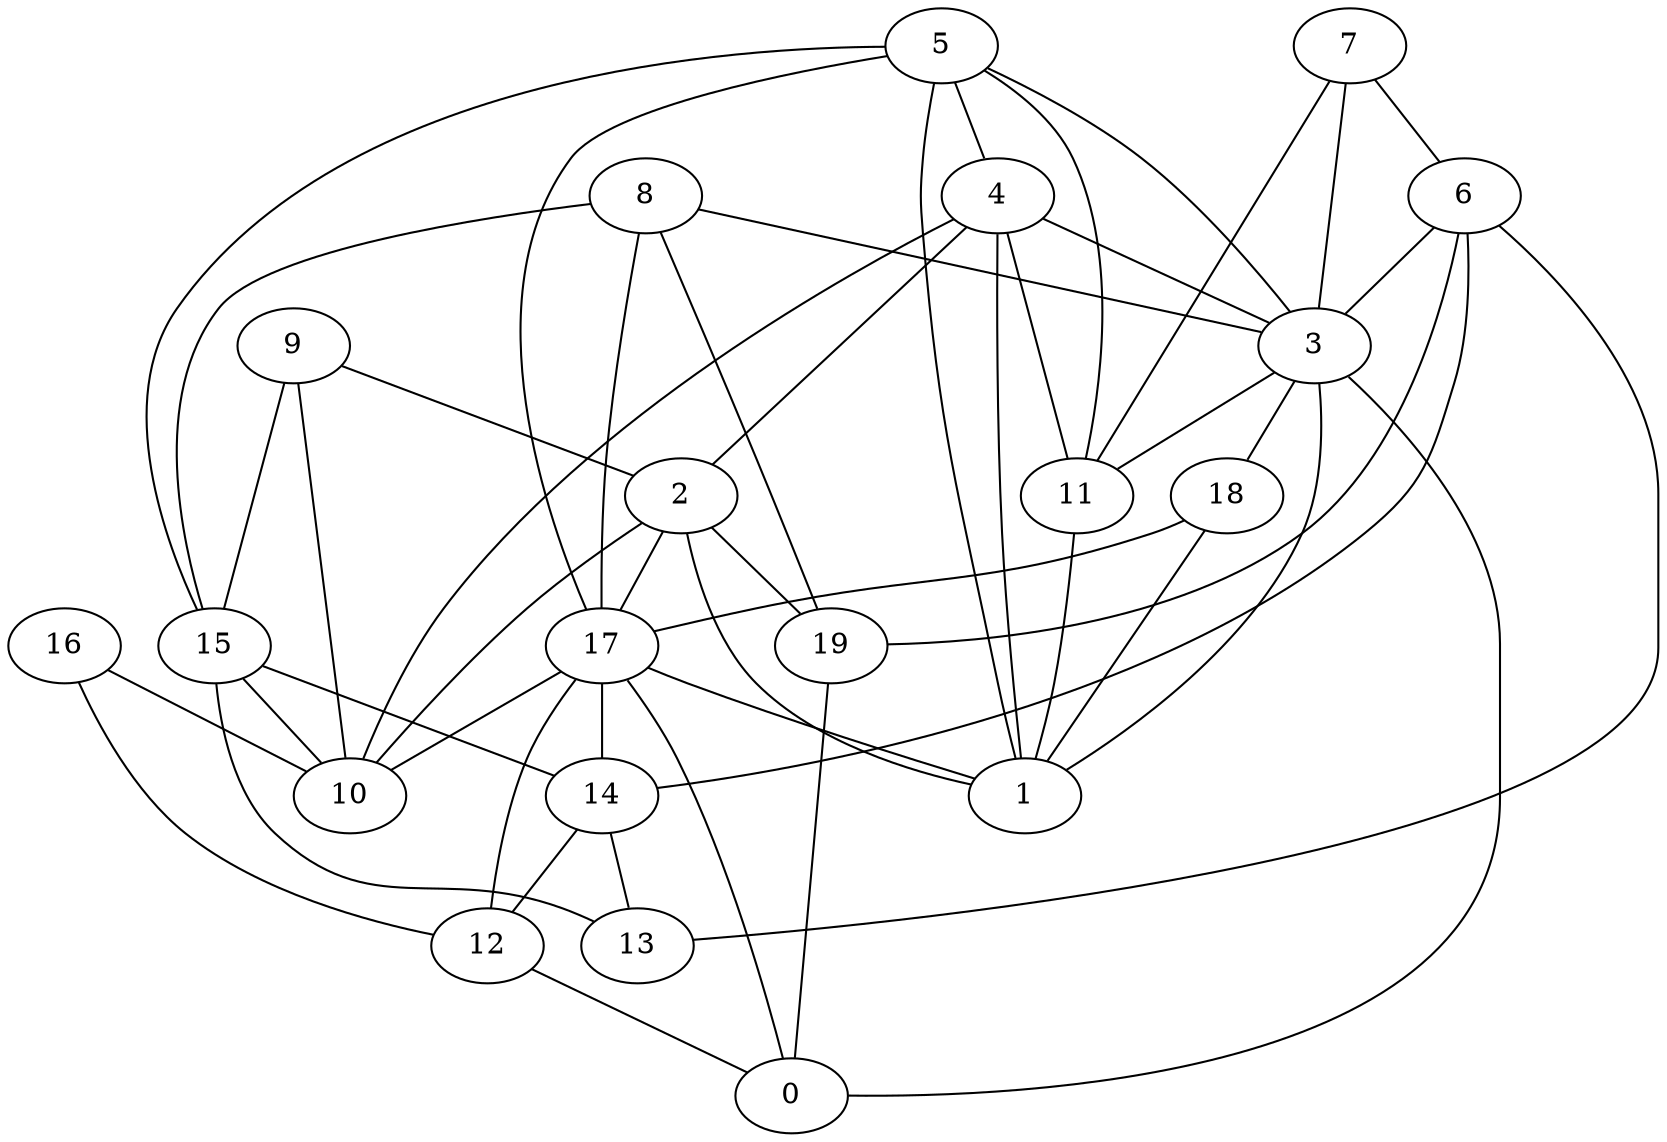 digraph GG_graph {

subgraph G_graph {
edge [color = black]
"5" -> "15" [dir = none]
"5" -> "4" [dir = none]
"5" -> "3" [dir = none]
"8" -> "17" [dir = none]
"8" -> "15" [dir = none]
"8" -> "3" [dir = none]
"8" -> "19" [dir = none]
"9" -> "10" [dir = none]
"9" -> "15" [dir = none]
"16" -> "10" [dir = none]
"16" -> "12" [dir = none]
"3" -> "0" [dir = none]
"3" -> "18" [dir = none]
"3" -> "1" [dir = none]
"3" -> "11" [dir = none]
"18" -> "1" [dir = none]
"11" -> "1" [dir = none]
"2" -> "1" [dir = none]
"2" -> "10" [dir = none]
"2" -> "17" [dir = none]
"17" -> "12" [dir = none]
"17" -> "14" [dir = none]
"17" -> "0" [dir = none]
"17" -> "10" [dir = none]
"17" -> "1" [dir = none]
"7" -> "3" [dir = none]
"7" -> "6" [dir = none]
"19" -> "0" [dir = none]
"6" -> "19" [dir = none]
"6" -> "14" [dir = none]
"15" -> "10" [dir = none]
"15" -> "14" [dir = none]
"15" -> "13" [dir = none]
"4" -> "1" [dir = none]
"4" -> "10" [dir = none]
"14" -> "13" [dir = none]
"14" -> "12" [dir = none]
"12" -> "0" [dir = none]
"7" -> "11" [dir = none]
"4" -> "11" [dir = none]
"4" -> "2" [dir = none]
"4" -> "3" [dir = none]
"9" -> "2" [dir = none]
"2" -> "19" [dir = none]
"5" -> "17" [dir = none]
"6" -> "3" [dir = none]
"6" -> "13" [dir = none]
"5" -> "11" [dir = none]
"5" -> "1" [dir = none]
"18" -> "17" [dir = none]
}

}
